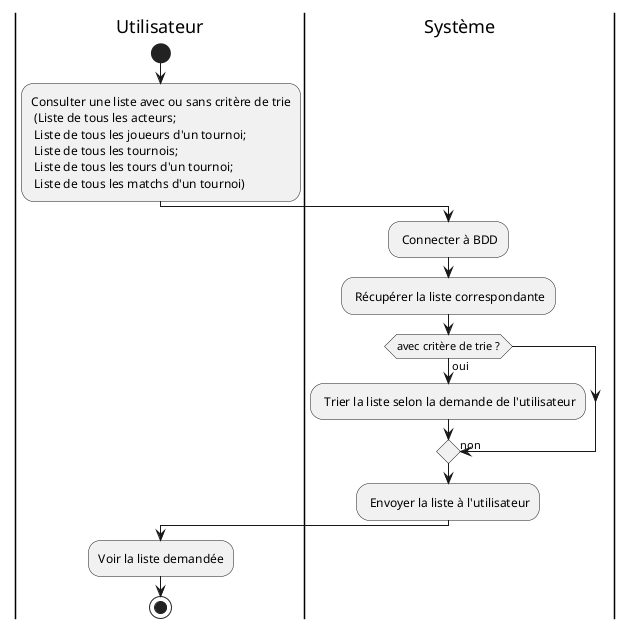 @startuml
|Utilisateur|
start
:Consulter une liste avec ou sans critère de trie\n (Liste de tous les acteurs;\n Liste de tous les joueurs d'un tournoi; \n Liste de tous les tournois; \n Liste de tous les tours d'un tournoi; \n Liste de tous les matchs d'un tournoi);
|Système|
: Connecter à BDD;
: Récupérer la liste correspondante;
if (avec critère de trie ?) then
->non;
else
->oui;
: Trier la liste selon la demande de l'utilisateur;
endif
: Envoyer la liste à l'utilisateur;
|Utilisateur|
:Voir la liste demandée;
stop
@enduml
